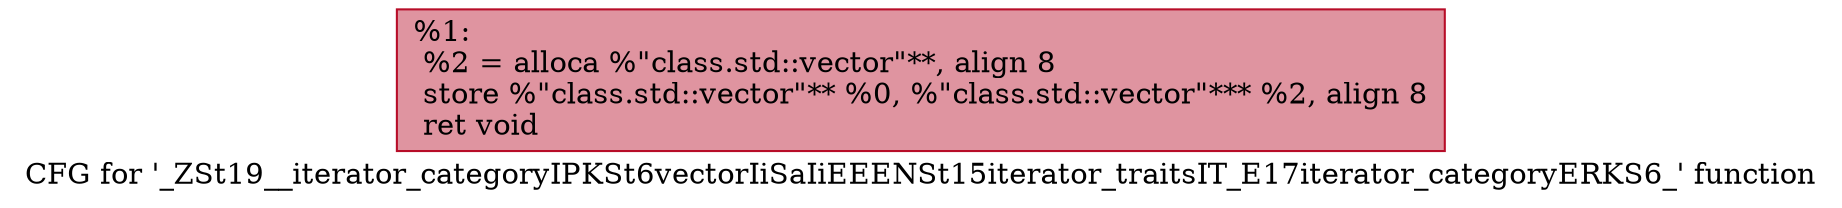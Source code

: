 digraph "CFG for '_ZSt19__iterator_categoryIPKSt6vectorIiSaIiEEENSt15iterator_traitsIT_E17iterator_categoryERKS6_' function" {
	label="CFG for '_ZSt19__iterator_categoryIPKSt6vectorIiSaIiEEENSt15iterator_traitsIT_E17iterator_categoryERKS6_' function";

	Node0x559aeaaed940 [shape=record,color="#b70d28ff", style=filled, fillcolor="#b70d2870",label="{%1:\l  %2 = alloca %\"class.std::vector\"**, align 8\l  store %\"class.std::vector\"** %0, %\"class.std::vector\"*** %2, align 8\l  ret void\l}"];
}
